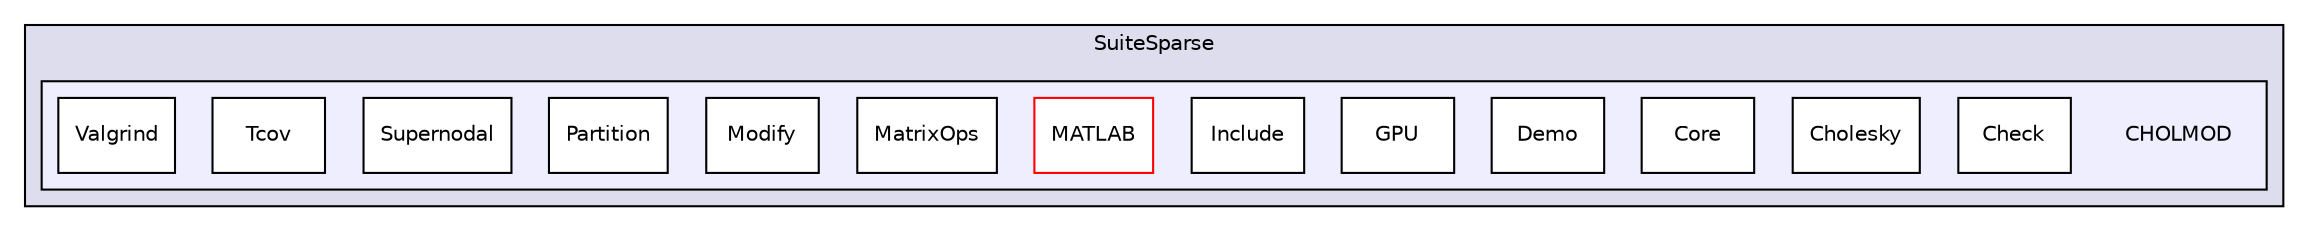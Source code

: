 digraph "libs/SuiteSparse/CHOLMOD" {
  compound=true
  node [ fontsize="10", fontname="Helvetica"];
  edge [ labelfontsize="10", labelfontname="Helvetica"];
  subgraph clusterdir_bb3805179b22f9bf6cb2257a07012dea {
    graph [ bgcolor="#ddddee", pencolor="black", label="SuiteSparse" fontname="Helvetica", fontsize="10", URL="dir_bb3805179b22f9bf6cb2257a07012dea.html"]
  subgraph clusterdir_1715615f3f6e7394862de293d3809de9 {
    graph [ bgcolor="#eeeeff", pencolor="black", label="" URL="dir_1715615f3f6e7394862de293d3809de9.html"];
    dir_1715615f3f6e7394862de293d3809de9 [shape=plaintext label="CHOLMOD"];
    dir_a5b1d88261545a6920a7601f6d9dc7ab [shape=box label="Check" color="black" fillcolor="white" style="filled" URL="dir_a5b1d88261545a6920a7601f6d9dc7ab.html"];
    dir_5feecabe6cdd2f18146e59cf2e962dba [shape=box label="Cholesky" color="black" fillcolor="white" style="filled" URL="dir_5feecabe6cdd2f18146e59cf2e962dba.html"];
    dir_4541c25c54e6b15851b323789c28ea2e [shape=box label="Core" color="black" fillcolor="white" style="filled" URL="dir_4541c25c54e6b15851b323789c28ea2e.html"];
    dir_2e269d847b9f827a687d503dd791884e [shape=box label="Demo" color="black" fillcolor="white" style="filled" URL="dir_2e269d847b9f827a687d503dd791884e.html"];
    dir_3c53793ffda9b4dfbbff38a067871e51 [shape=box label="GPU" color="black" fillcolor="white" style="filled" URL="dir_3c53793ffda9b4dfbbff38a067871e51.html"];
    dir_5f3abb04566fd12c94a7f90ce7770cb6 [shape=box label="Include" color="black" fillcolor="white" style="filled" URL="dir_5f3abb04566fd12c94a7f90ce7770cb6.html"];
    dir_15c1f16aa93dadb33dd276351645b560 [shape=box label="MATLAB" color="red" fillcolor="white" style="filled" URL="dir_15c1f16aa93dadb33dd276351645b560.html"];
    dir_87b353f03eac00e4901af311e6d31c1c [shape=box label="MatrixOps" color="black" fillcolor="white" style="filled" URL="dir_87b353f03eac00e4901af311e6d31c1c.html"];
    dir_99cc9db584d29fb913b5010238a3f62e [shape=box label="Modify" color="black" fillcolor="white" style="filled" URL="dir_99cc9db584d29fb913b5010238a3f62e.html"];
    dir_5f62b328e894bb1b1b1806a3b97c3820 [shape=box label="Partition" color="black" fillcolor="white" style="filled" URL="dir_5f62b328e894bb1b1b1806a3b97c3820.html"];
    dir_8e8df788ba1fb1cbe46692de7397ddaa [shape=box label="Supernodal" color="black" fillcolor="white" style="filled" URL="dir_8e8df788ba1fb1cbe46692de7397ddaa.html"];
    dir_a4ce7b0e68c3f943eb2928120146f6e3 [shape=box label="Tcov" color="black" fillcolor="white" style="filled" URL="dir_a4ce7b0e68c3f943eb2928120146f6e3.html"];
    dir_5660b9ec90f6abde6276f20276ebf0d0 [shape=box label="Valgrind" color="black" fillcolor="white" style="filled" URL="dir_5660b9ec90f6abde6276f20276ebf0d0.html"];
  }
  }
}
